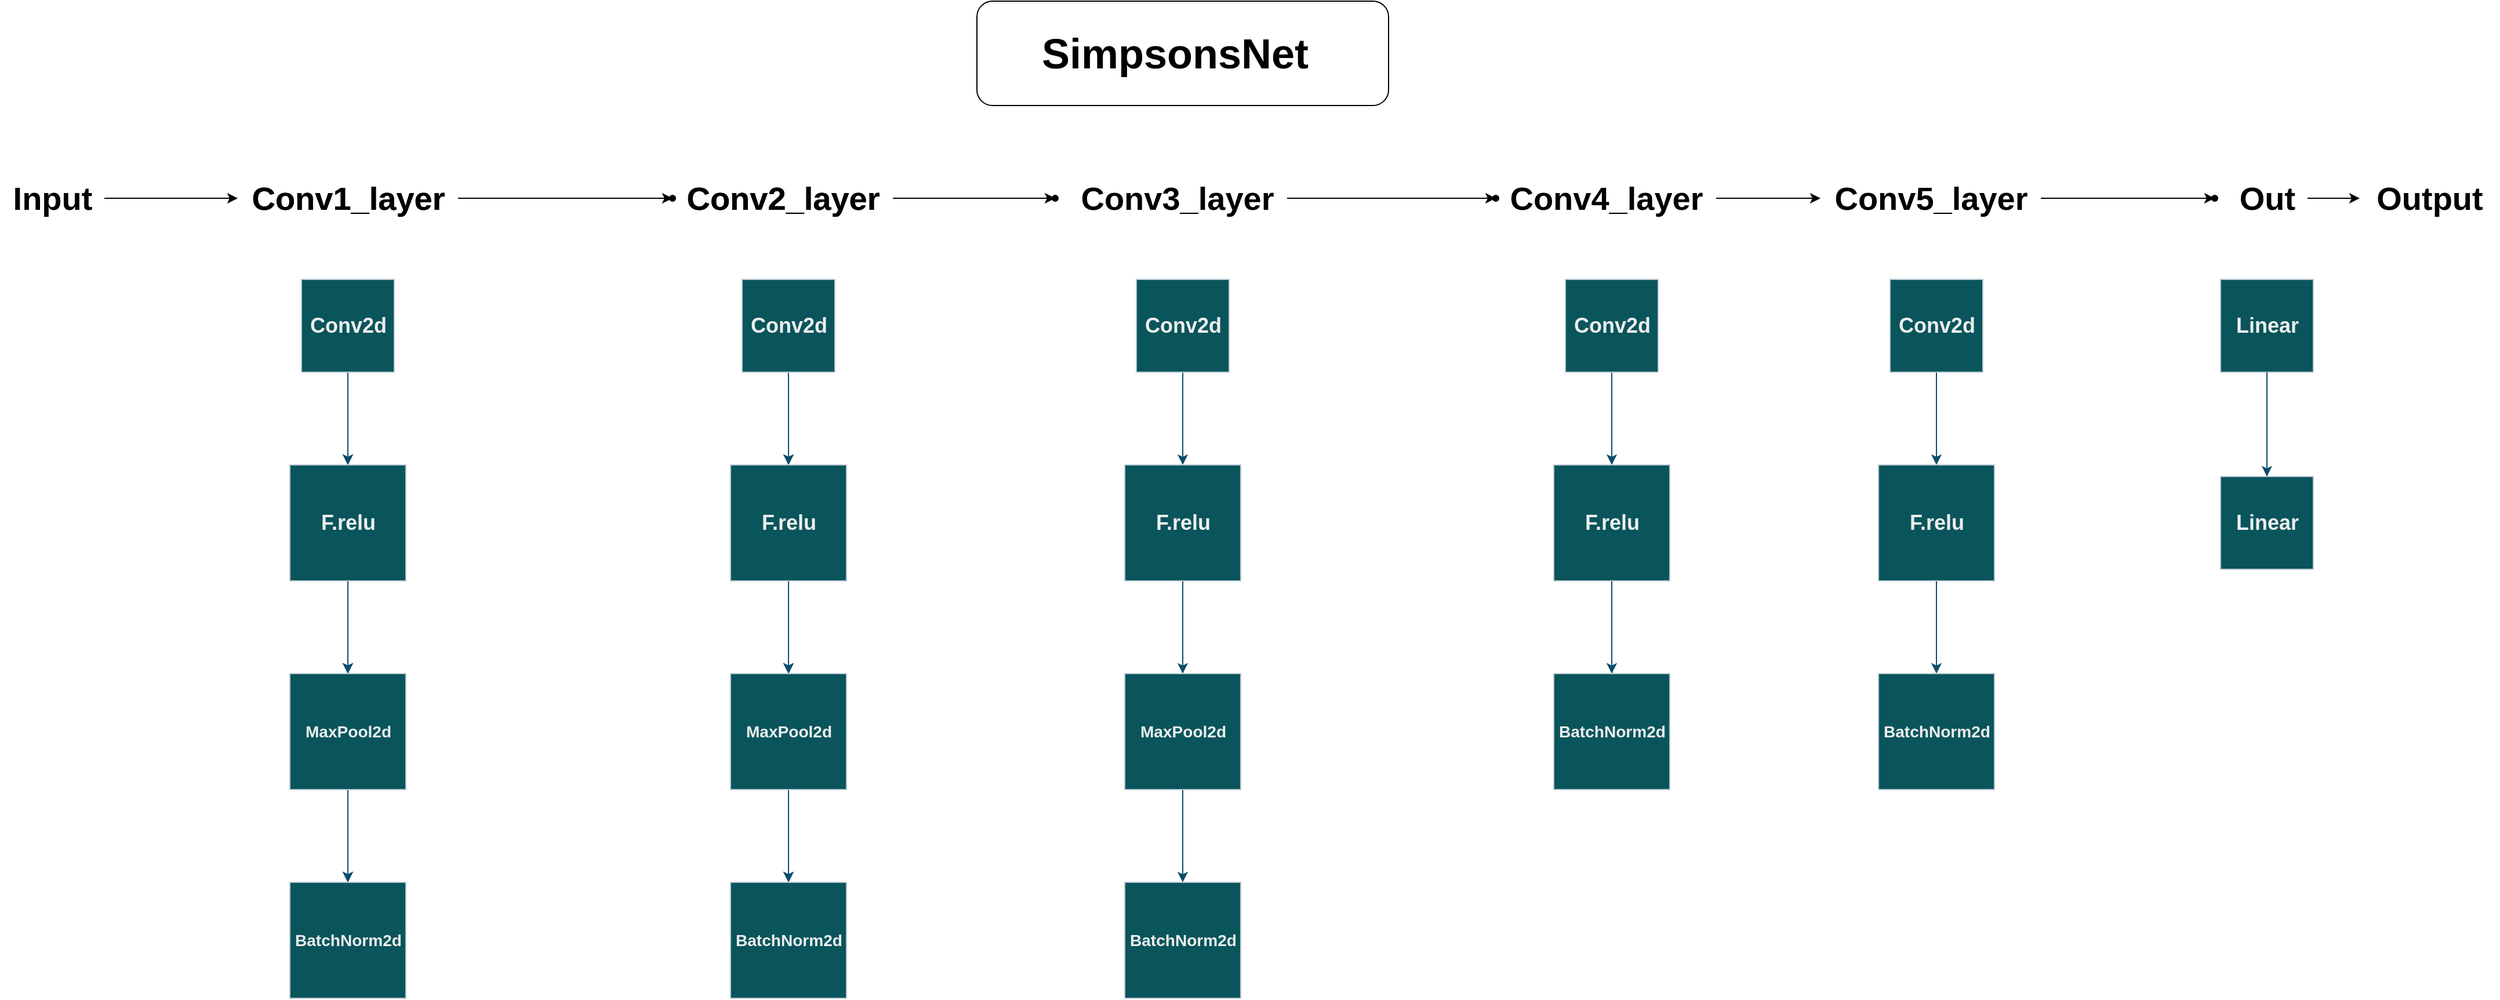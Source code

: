 <mxfile version="20.0.4" type="github">
  <diagram name="Page-1" id="c37626ed-c26b-45fb-9056-f9ebc6bb27b6">
    <mxGraphModel dx="4063" dy="3877" grid="1" gridSize="10" guides="1" tooltips="1" connect="1" arrows="1" fold="1" page="1" pageScale="1" pageWidth="1100" pageHeight="850" math="0" shadow="0">
      <root>
        <object label="" Layers_for_Simpsons_net="" id="0">
          <mxCell />
        </object>
        <mxCell id="1" parent="0" />
        <mxCell id="YPs9j8cW3NX2H_9pNgDC-28" value="" style="edgeStyle=orthogonalEdgeStyle;curved=0;rounded=1;sketch=0;orthogonalLoop=1;jettySize=auto;html=1;strokeColor=#0B4D6A;" parent="1" source="YPs9j8cW3NX2H_9pNgDC-19" target="YPs9j8cW3NX2H_9pNgDC-27" edge="1">
          <mxGeometry relative="1" as="geometry" />
        </mxCell>
        <mxCell id="YPs9j8cW3NX2H_9pNgDC-20" value="&lt;h1&gt;&lt;font color=&quot;#000000&quot;&gt;Conv1_layer&lt;/font&gt;&lt;/h1&gt;" style="text;html=1;resizable=0;autosize=1;align=center;verticalAlign=middle;points=[];fillColor=none;strokeColor=none;rounded=0;sketch=0;fontSize=14;fontColor=#EEEEEE;" parent="1" vertex="1">
          <mxGeometry x="375" y="-800" width="190" height="80" as="geometry" />
        </mxCell>
        <mxCell id="YPs9j8cW3NX2H_9pNgDC-31" value="" style="edgeStyle=orthogonalEdgeStyle;curved=0;rounded=1;sketch=0;orthogonalLoop=1;jettySize=auto;html=1;strokeColor=#0B4D6A;" parent="1" source="YPs9j8cW3NX2H_9pNgDC-27" target="YPs9j8cW3NX2H_9pNgDC-30" edge="1">
          <mxGeometry relative="1" as="geometry" />
        </mxCell>
        <mxCell id="YPs9j8cW3NX2H_9pNgDC-44" value="" style="edgeStyle=orthogonalEdgeStyle;rounded=1;sketch=0;orthogonalLoop=1;jettySize=auto;html=1;strokeColor=#0B4D6A;" parent="1" source="YPs9j8cW3NX2H_9pNgDC-30" target="YPs9j8cW3NX2H_9pNgDC-43" edge="1">
          <mxGeometry relative="1" as="geometry" />
        </mxCell>
        <mxCell id="FaPtX6Fa4DKVDEPMlA59-1" value="" style="group" parent="1" vertex="1" connectable="0">
          <mxGeometry x="425" y="-690" width="90" height="80" as="geometry" />
        </mxCell>
        <mxCell id="YPs9j8cW3NX2H_9pNgDC-19" value="" style="whiteSpace=wrap;html=1;aspect=fixed;rounded=0;sketch=0;fontSize=14;fontColor=#EEEEEE;strokeColor=#BAC8D3;fillColor=#09555B;" parent="FaPtX6Fa4DKVDEPMlA59-1" vertex="1">
          <mxGeometry x="5" width="80" height="80" as="geometry" />
        </mxCell>
        <mxCell id="YPs9j8cW3NX2H_9pNgDC-22" value="&lt;h2&gt;Conv2d&lt;/h2&gt;" style="text;html=1;resizable=0;autosize=1;align=center;verticalAlign=middle;points=[];fillColor=none;strokeColor=none;rounded=0;sketch=0;fontColor=#EEEEEE;" parent="FaPtX6Fa4DKVDEPMlA59-1" vertex="1">
          <mxGeometry y="10" width="90" height="60" as="geometry" />
        </mxCell>
        <mxCell id="FaPtX6Fa4DKVDEPMlA59-2" value="" style="group" parent="1" vertex="1" connectable="0">
          <mxGeometry x="420" y="-530" width="100" height="100" as="geometry" />
        </mxCell>
        <mxCell id="YPs9j8cW3NX2H_9pNgDC-27" value="" style="whiteSpace=wrap;html=1;aspect=fixed;rounded=0;sketch=0;fontSize=14;fontColor=#EEEEEE;strokeColor=#BAC8D3;fillColor=#09555B;" parent="FaPtX6Fa4DKVDEPMlA59-2" vertex="1">
          <mxGeometry width="100" height="100" as="geometry" />
        </mxCell>
        <mxCell id="YPs9j8cW3NX2H_9pNgDC-46" value="&lt;h2&gt;F.relu&lt;/h2&gt;" style="text;html=1;resizable=0;autosize=1;align=center;verticalAlign=middle;points=[];fillColor=none;strokeColor=none;rounded=0;sketch=0;fontColor=#EEEEEE;" parent="FaPtX6Fa4DKVDEPMlA59-2" vertex="1">
          <mxGeometry x="15" y="20" width="70" height="60" as="geometry" />
        </mxCell>
        <mxCell id="FaPtX6Fa4DKVDEPMlA59-3" value="" style="group" parent="1" vertex="1" connectable="0">
          <mxGeometry x="420" y="-350" width="100" height="100" as="geometry" />
        </mxCell>
        <mxCell id="YPs9j8cW3NX2H_9pNgDC-30" value="" style="whiteSpace=wrap;html=1;aspect=fixed;rounded=0;sketch=0;fontSize=14;fontColor=#EEEEEE;strokeColor=#BAC8D3;fillColor=#09555B;" parent="FaPtX6Fa4DKVDEPMlA59-3" vertex="1">
          <mxGeometry width="100" height="100" as="geometry" />
        </mxCell>
        <mxCell id="YPs9j8cW3NX2H_9pNgDC-32" value="&lt;h3&gt;MaxPool2d&lt;/h3&gt;" style="text;html=1;resizable=0;autosize=1;align=center;verticalAlign=middle;points=[];fillColor=none;strokeColor=none;rounded=0;sketch=0;fontColor=#EEEEEE;" parent="FaPtX6Fa4DKVDEPMlA59-3" vertex="1">
          <mxGeometry y="20" width="100" height="60" as="geometry" />
        </mxCell>
        <mxCell id="FaPtX6Fa4DKVDEPMlA59-4" value="" style="group" parent="1" vertex="1" connectable="0">
          <mxGeometry x="410" y="-170" width="120" height="100" as="geometry" />
        </mxCell>
        <mxCell id="YPs9j8cW3NX2H_9pNgDC-43" value="" style="whiteSpace=wrap;html=1;aspect=fixed;rounded=0;sketch=0;fontSize=14;fontColor=#EEEEEE;strokeColor=#BAC8D3;fillColor=#09555B;" parent="FaPtX6Fa4DKVDEPMlA59-4" vertex="1">
          <mxGeometry x="10" width="100" height="100" as="geometry" />
        </mxCell>
        <mxCell id="YPs9j8cW3NX2H_9pNgDC-45" value="&lt;h3&gt;BatchNorm2d&lt;/h3&gt;" style="text;html=1;resizable=0;autosize=1;align=center;verticalAlign=middle;points=[];fillColor=none;strokeColor=none;rounded=0;sketch=0;fontColor=#EEEEEE;" parent="FaPtX6Fa4DKVDEPMlA59-4" vertex="1">
          <mxGeometry y="20" width="120" height="60" as="geometry" />
        </mxCell>
        <mxCell id="FaPtX6Fa4DKVDEPMlA59-5" value="&lt;h1&gt;&lt;font color=&quot;#000000&quot;&gt;Conv2_layer&lt;/font&gt;&lt;/h1&gt;" style="text;html=1;resizable=0;autosize=1;align=center;verticalAlign=middle;points=[];fillColor=none;strokeColor=none;rounded=0;sketch=0;fontSize=14;fontColor=#EEEEEE;" parent="1" vertex="1">
          <mxGeometry x="750" y="-800" width="190" height="80" as="geometry" />
        </mxCell>
        <mxCell id="FaPtX6Fa4DKVDEPMlA59-6" value="" style="edgeStyle=orthogonalEdgeStyle;curved=0;rounded=1;sketch=0;orthogonalLoop=1;jettySize=auto;html=1;strokeColor=#0B4D6A;" parent="1" source="FaPtX6Fa4DKVDEPMlA59-10" target="FaPtX6Fa4DKVDEPMlA59-13" edge="1">
          <mxGeometry relative="1" as="geometry" />
        </mxCell>
        <mxCell id="FaPtX6Fa4DKVDEPMlA59-7" value="" style="edgeStyle=orthogonalEdgeStyle;curved=0;rounded=1;sketch=0;orthogonalLoop=1;jettySize=auto;html=1;strokeColor=#0B4D6A;" parent="1" source="FaPtX6Fa4DKVDEPMlA59-13" target="FaPtX6Fa4DKVDEPMlA59-16" edge="1">
          <mxGeometry relative="1" as="geometry" />
        </mxCell>
        <mxCell id="FaPtX6Fa4DKVDEPMlA59-8" value="" style="edgeStyle=orthogonalEdgeStyle;rounded=1;sketch=0;orthogonalLoop=1;jettySize=auto;html=1;strokeColor=#0B4D6A;" parent="1" source="FaPtX6Fa4DKVDEPMlA59-16" target="FaPtX6Fa4DKVDEPMlA59-19" edge="1">
          <mxGeometry relative="1" as="geometry" />
        </mxCell>
        <mxCell id="FaPtX6Fa4DKVDEPMlA59-9" value="" style="group" parent="1" vertex="1" connectable="0">
          <mxGeometry x="805" y="-690" width="90" height="80" as="geometry" />
        </mxCell>
        <mxCell id="FaPtX6Fa4DKVDEPMlA59-10" value="" style="whiteSpace=wrap;html=1;aspect=fixed;rounded=0;sketch=0;fontSize=14;fontColor=#EEEEEE;strokeColor=#BAC8D3;fillColor=#09555B;" parent="FaPtX6Fa4DKVDEPMlA59-9" vertex="1">
          <mxGeometry x="5" width="80" height="80" as="geometry" />
        </mxCell>
        <mxCell id="FaPtX6Fa4DKVDEPMlA59-11" value="&lt;h2&gt;Conv2d&lt;/h2&gt;" style="text;html=1;resizable=0;autosize=1;align=center;verticalAlign=middle;points=[];fillColor=none;strokeColor=none;rounded=0;sketch=0;fontColor=#EEEEEE;" parent="FaPtX6Fa4DKVDEPMlA59-9" vertex="1">
          <mxGeometry y="10" width="90" height="60" as="geometry" />
        </mxCell>
        <mxCell id="FaPtX6Fa4DKVDEPMlA59-12" value="" style="group" parent="1" vertex="1" connectable="0">
          <mxGeometry x="800" y="-530" width="100" height="100" as="geometry" />
        </mxCell>
        <mxCell id="FaPtX6Fa4DKVDEPMlA59-13" value="" style="whiteSpace=wrap;html=1;aspect=fixed;rounded=0;sketch=0;fontSize=14;fontColor=#EEEEEE;strokeColor=#BAC8D3;fillColor=#09555B;" parent="FaPtX6Fa4DKVDEPMlA59-12" vertex="1">
          <mxGeometry width="100" height="100" as="geometry" />
        </mxCell>
        <mxCell id="FaPtX6Fa4DKVDEPMlA59-14" value="&lt;h2&gt;F.relu&lt;/h2&gt;" style="text;html=1;resizable=0;autosize=1;align=center;verticalAlign=middle;points=[];fillColor=none;strokeColor=none;rounded=0;sketch=0;fontColor=#EEEEEE;" parent="FaPtX6Fa4DKVDEPMlA59-12" vertex="1">
          <mxGeometry x="15" y="20" width="70" height="60" as="geometry" />
        </mxCell>
        <mxCell id="FaPtX6Fa4DKVDEPMlA59-15" value="" style="group" parent="1" vertex="1" connectable="0">
          <mxGeometry x="800" y="-350" width="100" height="100" as="geometry" />
        </mxCell>
        <mxCell id="FaPtX6Fa4DKVDEPMlA59-16" value="" style="whiteSpace=wrap;html=1;aspect=fixed;rounded=0;sketch=0;fontSize=14;fontColor=#EEEEEE;strokeColor=#BAC8D3;fillColor=#09555B;" parent="FaPtX6Fa4DKVDEPMlA59-15" vertex="1">
          <mxGeometry width="100" height="100" as="geometry" />
        </mxCell>
        <mxCell id="FaPtX6Fa4DKVDEPMlA59-17" value="&lt;h3&gt;MaxPool2d&lt;/h3&gt;" style="text;html=1;resizable=0;autosize=1;align=center;verticalAlign=middle;points=[];fillColor=none;strokeColor=none;rounded=0;sketch=0;fontColor=#EEEEEE;" parent="FaPtX6Fa4DKVDEPMlA59-15" vertex="1">
          <mxGeometry y="20" width="100" height="60" as="geometry" />
        </mxCell>
        <mxCell id="FaPtX6Fa4DKVDEPMlA59-18" value="" style="group" parent="1" vertex="1" connectable="0">
          <mxGeometry x="790" y="-170" width="120" height="100" as="geometry" />
        </mxCell>
        <mxCell id="FaPtX6Fa4DKVDEPMlA59-19" value="" style="whiteSpace=wrap;html=1;aspect=fixed;rounded=0;sketch=0;fontSize=14;fontColor=#EEEEEE;strokeColor=#BAC8D3;fillColor=#09555B;" parent="FaPtX6Fa4DKVDEPMlA59-18" vertex="1">
          <mxGeometry x="10" width="100" height="100" as="geometry" />
        </mxCell>
        <mxCell id="FaPtX6Fa4DKVDEPMlA59-20" value="&lt;h3&gt;BatchNorm2d&lt;/h3&gt;" style="text;html=1;resizable=0;autosize=1;align=center;verticalAlign=middle;points=[];fillColor=none;strokeColor=none;rounded=0;sketch=0;fontColor=#EEEEEE;" parent="FaPtX6Fa4DKVDEPMlA59-18" vertex="1">
          <mxGeometry y="20" width="120" height="60" as="geometry" />
        </mxCell>
        <mxCell id="cQOsYrCyrepyryi9Fav1-1" value="" style="edgeStyle=orthogonalEdgeStyle;curved=0;rounded=1;sketch=0;orthogonalLoop=1;jettySize=auto;html=1;strokeColor=#0B4D6A;" edge="1" parent="1" source="cQOsYrCyrepyryi9Fav1-7" target="cQOsYrCyrepyryi9Fav1-10">
          <mxGeometry relative="1" as="geometry" />
        </mxCell>
        <mxCell id="cQOsYrCyrepyryi9Fav1-2" value="" style="edgeStyle=orthogonalEdgeStyle;rounded=0;orthogonalLoop=1;jettySize=auto;html=1;" edge="1" parent="1" source="cQOsYrCyrepyryi9Fav1-3" target="cQOsYrCyrepyryi9Fav1-89">
          <mxGeometry relative="1" as="geometry" />
        </mxCell>
        <mxCell id="cQOsYrCyrepyryi9Fav1-3" value="&lt;h1&gt;&lt;font color=&quot;#000000&quot;&gt;Conv1_layer&lt;/font&gt;&lt;/h1&gt;" style="text;html=1;resizable=0;autosize=1;align=center;verticalAlign=middle;points=[];fillColor=none;strokeColor=none;rounded=0;sketch=0;fontSize=14;fontColor=#EEEEEE;" vertex="1" parent="1">
          <mxGeometry x="375" y="-800" width="190" height="80" as="geometry" />
        </mxCell>
        <mxCell id="cQOsYrCyrepyryi9Fav1-4" value="" style="edgeStyle=orthogonalEdgeStyle;curved=0;rounded=1;sketch=0;orthogonalLoop=1;jettySize=auto;html=1;strokeColor=#0B4D6A;" edge="1" parent="1" source="cQOsYrCyrepyryi9Fav1-10" target="cQOsYrCyrepyryi9Fav1-13">
          <mxGeometry relative="1" as="geometry" />
        </mxCell>
        <mxCell id="cQOsYrCyrepyryi9Fav1-5" value="" style="edgeStyle=orthogonalEdgeStyle;rounded=1;sketch=0;orthogonalLoop=1;jettySize=auto;html=1;strokeColor=#0B4D6A;" edge="1" parent="1" source="cQOsYrCyrepyryi9Fav1-13" target="cQOsYrCyrepyryi9Fav1-16">
          <mxGeometry relative="1" as="geometry" />
        </mxCell>
        <mxCell id="cQOsYrCyrepyryi9Fav1-6" value="" style="group" vertex="1" connectable="0" parent="1">
          <mxGeometry x="425" y="-690" width="90" height="80" as="geometry" />
        </mxCell>
        <mxCell id="cQOsYrCyrepyryi9Fav1-7" value="" style="whiteSpace=wrap;html=1;aspect=fixed;rounded=0;sketch=0;fontSize=14;fontColor=#EEEEEE;strokeColor=#BAC8D3;fillColor=#09555B;" vertex="1" parent="cQOsYrCyrepyryi9Fav1-6">
          <mxGeometry x="5" width="80" height="80" as="geometry" />
        </mxCell>
        <mxCell id="cQOsYrCyrepyryi9Fav1-8" value="&lt;h2&gt;Conv2d&lt;/h2&gt;" style="text;html=1;resizable=0;autosize=1;align=center;verticalAlign=middle;points=[];fillColor=none;strokeColor=none;rounded=0;sketch=0;fontColor=#EEEEEE;" vertex="1" parent="cQOsYrCyrepyryi9Fav1-6">
          <mxGeometry y="10" width="90" height="60" as="geometry" />
        </mxCell>
        <mxCell id="cQOsYrCyrepyryi9Fav1-9" value="" style="group" vertex="1" connectable="0" parent="1">
          <mxGeometry x="420" y="-530" width="100" height="100" as="geometry" />
        </mxCell>
        <mxCell id="cQOsYrCyrepyryi9Fav1-10" value="" style="whiteSpace=wrap;html=1;aspect=fixed;rounded=0;sketch=0;fontSize=14;fontColor=#EEEEEE;strokeColor=#BAC8D3;fillColor=#09555B;" vertex="1" parent="cQOsYrCyrepyryi9Fav1-9">
          <mxGeometry width="100" height="100" as="geometry" />
        </mxCell>
        <mxCell id="cQOsYrCyrepyryi9Fav1-11" value="&lt;h2&gt;F.relu&lt;/h2&gt;" style="text;html=1;resizable=0;autosize=1;align=center;verticalAlign=middle;points=[];fillColor=none;strokeColor=none;rounded=0;sketch=0;fontColor=#EEEEEE;" vertex="1" parent="cQOsYrCyrepyryi9Fav1-9">
          <mxGeometry x="15" y="20" width="70" height="60" as="geometry" />
        </mxCell>
        <mxCell id="cQOsYrCyrepyryi9Fav1-12" value="" style="group" vertex="1" connectable="0" parent="1">
          <mxGeometry x="420" y="-350" width="100" height="100" as="geometry" />
        </mxCell>
        <mxCell id="cQOsYrCyrepyryi9Fav1-13" value="" style="whiteSpace=wrap;html=1;aspect=fixed;rounded=0;sketch=0;fontSize=14;fontColor=#EEEEEE;strokeColor=#BAC8D3;fillColor=#09555B;" vertex="1" parent="cQOsYrCyrepyryi9Fav1-12">
          <mxGeometry width="100" height="100" as="geometry" />
        </mxCell>
        <mxCell id="cQOsYrCyrepyryi9Fav1-14" value="&lt;h3&gt;MaxPool2d&lt;/h3&gt;" style="text;html=1;resizable=0;autosize=1;align=center;verticalAlign=middle;points=[];fillColor=none;strokeColor=none;rounded=0;sketch=0;fontColor=#EEEEEE;" vertex="1" parent="cQOsYrCyrepyryi9Fav1-12">
          <mxGeometry y="20" width="100" height="60" as="geometry" />
        </mxCell>
        <mxCell id="cQOsYrCyrepyryi9Fav1-15" value="" style="group" vertex="1" connectable="0" parent="1">
          <mxGeometry x="410" y="-170" width="120" height="100" as="geometry" />
        </mxCell>
        <mxCell id="cQOsYrCyrepyryi9Fav1-16" value="" style="whiteSpace=wrap;html=1;aspect=fixed;rounded=0;sketch=0;fontSize=14;fontColor=#EEEEEE;strokeColor=#BAC8D3;fillColor=#09555B;" vertex="1" parent="cQOsYrCyrepyryi9Fav1-15">
          <mxGeometry x="10" width="100" height="100" as="geometry" />
        </mxCell>
        <mxCell id="cQOsYrCyrepyryi9Fav1-17" value="&lt;h3&gt;BatchNorm2d&lt;/h3&gt;" style="text;html=1;resizable=0;autosize=1;align=center;verticalAlign=middle;points=[];fillColor=none;strokeColor=none;rounded=0;sketch=0;fontColor=#EEEEEE;" vertex="1" parent="cQOsYrCyrepyryi9Fav1-15">
          <mxGeometry y="20" width="120" height="60" as="geometry" />
        </mxCell>
        <mxCell id="cQOsYrCyrepyryi9Fav1-18" value="" style="edgeStyle=orthogonalEdgeStyle;rounded=0;orthogonalLoop=1;jettySize=auto;html=1;" edge="1" parent="1" source="cQOsYrCyrepyryi9Fav1-19" target="cQOsYrCyrepyryi9Fav1-90">
          <mxGeometry relative="1" as="geometry" />
        </mxCell>
        <mxCell id="cQOsYrCyrepyryi9Fav1-19" value="&lt;h1&gt;&lt;font color=&quot;#000000&quot;&gt;Conv2_layer&lt;/font&gt;&lt;/h1&gt;" style="text;html=1;resizable=0;autosize=1;align=center;verticalAlign=middle;points=[];fillColor=none;strokeColor=none;rounded=0;sketch=0;fontSize=14;fontColor=#EEEEEE;" vertex="1" parent="1">
          <mxGeometry x="750" y="-800" width="190" height="80" as="geometry" />
        </mxCell>
        <mxCell id="cQOsYrCyrepyryi9Fav1-20" value="" style="edgeStyle=orthogonalEdgeStyle;curved=0;rounded=1;sketch=0;orthogonalLoop=1;jettySize=auto;html=1;strokeColor=#0B4D6A;" edge="1" parent="1" source="cQOsYrCyrepyryi9Fav1-24" target="cQOsYrCyrepyryi9Fav1-27">
          <mxGeometry relative="1" as="geometry" />
        </mxCell>
        <mxCell id="cQOsYrCyrepyryi9Fav1-21" value="" style="edgeStyle=orthogonalEdgeStyle;curved=0;rounded=1;sketch=0;orthogonalLoop=1;jettySize=auto;html=1;strokeColor=#0B4D6A;" edge="1" parent="1" source="cQOsYrCyrepyryi9Fav1-27" target="cQOsYrCyrepyryi9Fav1-30">
          <mxGeometry relative="1" as="geometry" />
        </mxCell>
        <mxCell id="cQOsYrCyrepyryi9Fav1-22" value="" style="edgeStyle=orthogonalEdgeStyle;rounded=1;sketch=0;orthogonalLoop=1;jettySize=auto;html=1;strokeColor=#0B4D6A;" edge="1" parent="1" source="cQOsYrCyrepyryi9Fav1-30" target="cQOsYrCyrepyryi9Fav1-33">
          <mxGeometry relative="1" as="geometry" />
        </mxCell>
        <mxCell id="cQOsYrCyrepyryi9Fav1-23" value="" style="group" vertex="1" connectable="0" parent="1">
          <mxGeometry x="805" y="-690" width="90" height="80" as="geometry" />
        </mxCell>
        <mxCell id="cQOsYrCyrepyryi9Fav1-24" value="" style="whiteSpace=wrap;html=1;aspect=fixed;rounded=0;sketch=0;fontSize=14;fontColor=#EEEEEE;strokeColor=#BAC8D3;fillColor=#09555B;" vertex="1" parent="cQOsYrCyrepyryi9Fav1-23">
          <mxGeometry x="5" width="80" height="80" as="geometry" />
        </mxCell>
        <mxCell id="cQOsYrCyrepyryi9Fav1-25" value="&lt;h2&gt;Conv2d&lt;/h2&gt;" style="text;html=1;resizable=0;autosize=1;align=center;verticalAlign=middle;points=[];fillColor=none;strokeColor=none;rounded=0;sketch=0;fontColor=#EEEEEE;" vertex="1" parent="cQOsYrCyrepyryi9Fav1-23">
          <mxGeometry y="10" width="90" height="60" as="geometry" />
        </mxCell>
        <mxCell id="cQOsYrCyrepyryi9Fav1-26" value="" style="group" vertex="1" connectable="0" parent="1">
          <mxGeometry x="800" y="-530" width="100" height="100" as="geometry" />
        </mxCell>
        <mxCell id="cQOsYrCyrepyryi9Fav1-27" value="" style="whiteSpace=wrap;html=1;aspect=fixed;rounded=0;sketch=0;fontSize=14;fontColor=#EEEEEE;strokeColor=#BAC8D3;fillColor=#09555B;" vertex="1" parent="cQOsYrCyrepyryi9Fav1-26">
          <mxGeometry width="100" height="100" as="geometry" />
        </mxCell>
        <mxCell id="cQOsYrCyrepyryi9Fav1-28" value="&lt;h2&gt;F.relu&lt;/h2&gt;" style="text;html=1;resizable=0;autosize=1;align=center;verticalAlign=middle;points=[];fillColor=none;strokeColor=none;rounded=0;sketch=0;fontColor=#EEEEEE;" vertex="1" parent="cQOsYrCyrepyryi9Fav1-26">
          <mxGeometry x="15" y="20" width="70" height="60" as="geometry" />
        </mxCell>
        <mxCell id="cQOsYrCyrepyryi9Fav1-29" value="" style="group" vertex="1" connectable="0" parent="1">
          <mxGeometry x="800" y="-350" width="100" height="100" as="geometry" />
        </mxCell>
        <mxCell id="cQOsYrCyrepyryi9Fav1-30" value="" style="whiteSpace=wrap;html=1;aspect=fixed;rounded=0;sketch=0;fontSize=14;fontColor=#EEEEEE;strokeColor=#BAC8D3;fillColor=#09555B;" vertex="1" parent="cQOsYrCyrepyryi9Fav1-29">
          <mxGeometry width="100" height="100" as="geometry" />
        </mxCell>
        <mxCell id="cQOsYrCyrepyryi9Fav1-31" value="&lt;h3&gt;MaxPool2d&lt;/h3&gt;" style="text;html=1;resizable=0;autosize=1;align=center;verticalAlign=middle;points=[];fillColor=none;strokeColor=none;rounded=0;sketch=0;fontColor=#EEEEEE;" vertex="1" parent="cQOsYrCyrepyryi9Fav1-29">
          <mxGeometry y="20" width="100" height="60" as="geometry" />
        </mxCell>
        <mxCell id="cQOsYrCyrepyryi9Fav1-32" value="" style="group" vertex="1" connectable="0" parent="1">
          <mxGeometry x="790" y="-170" width="120" height="100" as="geometry" />
        </mxCell>
        <mxCell id="cQOsYrCyrepyryi9Fav1-33" value="" style="whiteSpace=wrap;html=1;aspect=fixed;rounded=0;sketch=0;fontSize=14;fontColor=#EEEEEE;strokeColor=#BAC8D3;fillColor=#09555B;" vertex="1" parent="cQOsYrCyrepyryi9Fav1-32">
          <mxGeometry x="10" width="100" height="100" as="geometry" />
        </mxCell>
        <mxCell id="cQOsYrCyrepyryi9Fav1-34" value="&lt;h3&gt;BatchNorm2d&lt;/h3&gt;" style="text;html=1;resizable=0;autosize=1;align=center;verticalAlign=middle;points=[];fillColor=none;strokeColor=none;rounded=0;sketch=0;fontColor=#EEEEEE;" vertex="1" parent="cQOsYrCyrepyryi9Fav1-32">
          <mxGeometry y="20" width="120" height="60" as="geometry" />
        </mxCell>
        <mxCell id="cQOsYrCyrepyryi9Fav1-35" value="" style="edgeStyle=orthogonalEdgeStyle;rounded=0;orthogonalLoop=1;jettySize=auto;html=1;" edge="1" parent="1" source="cQOsYrCyrepyryi9Fav1-36" target="cQOsYrCyrepyryi9Fav1-91">
          <mxGeometry relative="1" as="geometry" />
        </mxCell>
        <mxCell id="cQOsYrCyrepyryi9Fav1-36" value="&lt;h1&gt;&lt;font color=&quot;#000000&quot;&gt;Conv3_layer&lt;/font&gt;&lt;/h1&gt;" style="text;html=1;resizable=0;autosize=1;align=center;verticalAlign=middle;points=[];fillColor=none;strokeColor=none;rounded=0;sketch=0;fontSize=14;fontColor=#EEEEEE;" vertex="1" parent="1">
          <mxGeometry x="1090" y="-800" width="190" height="80" as="geometry" />
        </mxCell>
        <mxCell id="cQOsYrCyrepyryi9Fav1-37" value="" style="edgeStyle=orthogonalEdgeStyle;curved=0;rounded=1;sketch=0;orthogonalLoop=1;jettySize=auto;html=1;strokeColor=#0B4D6A;" edge="1" parent="1" source="cQOsYrCyrepyryi9Fav1-41" target="cQOsYrCyrepyryi9Fav1-44">
          <mxGeometry relative="1" as="geometry" />
        </mxCell>
        <mxCell id="cQOsYrCyrepyryi9Fav1-38" value="" style="edgeStyle=orthogonalEdgeStyle;curved=0;rounded=1;sketch=0;orthogonalLoop=1;jettySize=auto;html=1;strokeColor=#0B4D6A;" edge="1" parent="1" source="cQOsYrCyrepyryi9Fav1-44" target="cQOsYrCyrepyryi9Fav1-47">
          <mxGeometry relative="1" as="geometry" />
        </mxCell>
        <mxCell id="cQOsYrCyrepyryi9Fav1-39" value="" style="edgeStyle=orthogonalEdgeStyle;rounded=1;sketch=0;orthogonalLoop=1;jettySize=auto;html=1;strokeColor=#0B4D6A;" edge="1" parent="1" source="cQOsYrCyrepyryi9Fav1-47" target="cQOsYrCyrepyryi9Fav1-50">
          <mxGeometry relative="1" as="geometry" />
        </mxCell>
        <mxCell id="cQOsYrCyrepyryi9Fav1-40" value="" style="group" vertex="1" connectable="0" parent="1">
          <mxGeometry x="1145" y="-690" width="90" height="80" as="geometry" />
        </mxCell>
        <mxCell id="cQOsYrCyrepyryi9Fav1-41" value="" style="whiteSpace=wrap;html=1;aspect=fixed;rounded=0;sketch=0;fontSize=14;fontColor=#EEEEEE;strokeColor=#BAC8D3;fillColor=#09555B;" vertex="1" parent="cQOsYrCyrepyryi9Fav1-40">
          <mxGeometry x="5" width="80" height="80" as="geometry" />
        </mxCell>
        <mxCell id="cQOsYrCyrepyryi9Fav1-42" value="&lt;h2&gt;Conv2d&lt;/h2&gt;" style="text;html=1;resizable=0;autosize=1;align=center;verticalAlign=middle;points=[];fillColor=none;strokeColor=none;rounded=0;sketch=0;fontColor=#EEEEEE;" vertex="1" parent="cQOsYrCyrepyryi9Fav1-40">
          <mxGeometry y="10" width="90" height="60" as="geometry" />
        </mxCell>
        <mxCell id="cQOsYrCyrepyryi9Fav1-43" value="" style="group" vertex="1" connectable="0" parent="1">
          <mxGeometry x="1140" y="-530" width="100" height="100" as="geometry" />
        </mxCell>
        <mxCell id="cQOsYrCyrepyryi9Fav1-44" value="" style="whiteSpace=wrap;html=1;aspect=fixed;rounded=0;sketch=0;fontSize=14;fontColor=#EEEEEE;strokeColor=#BAC8D3;fillColor=#09555B;" vertex="1" parent="cQOsYrCyrepyryi9Fav1-43">
          <mxGeometry width="100" height="100" as="geometry" />
        </mxCell>
        <mxCell id="cQOsYrCyrepyryi9Fav1-45" value="&lt;h2&gt;F.relu&lt;/h2&gt;" style="text;html=1;resizable=0;autosize=1;align=center;verticalAlign=middle;points=[];fillColor=none;strokeColor=none;rounded=0;sketch=0;fontColor=#EEEEEE;" vertex="1" parent="cQOsYrCyrepyryi9Fav1-43">
          <mxGeometry x="15" y="20" width="70" height="60" as="geometry" />
        </mxCell>
        <mxCell id="cQOsYrCyrepyryi9Fav1-46" value="" style="group" vertex="1" connectable="0" parent="1">
          <mxGeometry x="1140" y="-350" width="100" height="100" as="geometry" />
        </mxCell>
        <mxCell id="cQOsYrCyrepyryi9Fav1-47" value="" style="whiteSpace=wrap;html=1;aspect=fixed;rounded=0;sketch=0;fontSize=14;fontColor=#EEEEEE;strokeColor=#BAC8D3;fillColor=#09555B;" vertex="1" parent="cQOsYrCyrepyryi9Fav1-46">
          <mxGeometry width="100" height="100" as="geometry" />
        </mxCell>
        <mxCell id="cQOsYrCyrepyryi9Fav1-48" value="&lt;h3&gt;MaxPool2d&lt;/h3&gt;" style="text;html=1;resizable=0;autosize=1;align=center;verticalAlign=middle;points=[];fillColor=none;strokeColor=none;rounded=0;sketch=0;fontColor=#EEEEEE;" vertex="1" parent="cQOsYrCyrepyryi9Fav1-46">
          <mxGeometry y="20" width="100" height="60" as="geometry" />
        </mxCell>
        <mxCell id="cQOsYrCyrepyryi9Fav1-49" value="" style="group" vertex="1" connectable="0" parent="1">
          <mxGeometry x="1130" y="-170" width="120" height="100" as="geometry" />
        </mxCell>
        <mxCell id="cQOsYrCyrepyryi9Fav1-50" value="" style="whiteSpace=wrap;html=1;aspect=fixed;rounded=0;sketch=0;fontSize=14;fontColor=#EEEEEE;strokeColor=#BAC8D3;fillColor=#09555B;" vertex="1" parent="cQOsYrCyrepyryi9Fav1-49">
          <mxGeometry x="10" width="100" height="100" as="geometry" />
        </mxCell>
        <mxCell id="cQOsYrCyrepyryi9Fav1-51" value="&lt;h3&gt;BatchNorm2d&lt;/h3&gt;" style="text;html=1;resizable=0;autosize=1;align=center;verticalAlign=middle;points=[];fillColor=none;strokeColor=none;rounded=0;sketch=0;fontColor=#EEEEEE;" vertex="1" parent="cQOsYrCyrepyryi9Fav1-49">
          <mxGeometry y="20" width="120" height="60" as="geometry" />
        </mxCell>
        <mxCell id="cQOsYrCyrepyryi9Fav1-52" value="" style="edgeStyle=orthogonalEdgeStyle;rounded=0;orthogonalLoop=1;jettySize=auto;html=1;" edge="1" parent="1" source="cQOsYrCyrepyryi9Fav1-53" target="cQOsYrCyrepyryi9Fav1-66">
          <mxGeometry relative="1" as="geometry" />
        </mxCell>
        <mxCell id="cQOsYrCyrepyryi9Fav1-53" value="&lt;h1&gt;&lt;font color=&quot;#000000&quot;&gt;Conv4_layer&lt;/font&gt;&lt;/h1&gt;" style="text;html=1;resizable=0;autosize=1;align=center;verticalAlign=middle;points=[];fillColor=none;strokeColor=none;rounded=0;sketch=0;fontSize=14;fontColor=#EEEEEE;" vertex="1" parent="1">
          <mxGeometry x="1460" y="-800" width="190" height="80" as="geometry" />
        </mxCell>
        <mxCell id="cQOsYrCyrepyryi9Fav1-54" value="" style="edgeStyle=orthogonalEdgeStyle;curved=0;rounded=1;sketch=0;orthogonalLoop=1;jettySize=auto;html=1;strokeColor=#0B4D6A;" edge="1" parent="1" source="cQOsYrCyrepyryi9Fav1-57" target="cQOsYrCyrepyryi9Fav1-60">
          <mxGeometry relative="1" as="geometry" />
        </mxCell>
        <mxCell id="cQOsYrCyrepyryi9Fav1-55" value="" style="edgeStyle=orthogonalEdgeStyle;curved=0;rounded=1;sketch=0;orthogonalLoop=1;jettySize=auto;html=1;strokeColor=#0B4D6A;" edge="1" parent="1" source="cQOsYrCyrepyryi9Fav1-60">
          <mxGeometry relative="1" as="geometry">
            <mxPoint x="1560" y="-350" as="targetPoint" />
          </mxGeometry>
        </mxCell>
        <mxCell id="cQOsYrCyrepyryi9Fav1-56" value="" style="group" vertex="1" connectable="0" parent="1">
          <mxGeometry x="1515" y="-690" width="90" height="80" as="geometry" />
        </mxCell>
        <mxCell id="cQOsYrCyrepyryi9Fav1-57" value="" style="whiteSpace=wrap;html=1;aspect=fixed;rounded=0;sketch=0;fontSize=14;fontColor=#EEEEEE;strokeColor=#BAC8D3;fillColor=#09555B;" vertex="1" parent="cQOsYrCyrepyryi9Fav1-56">
          <mxGeometry x="5" width="80" height="80" as="geometry" />
        </mxCell>
        <mxCell id="cQOsYrCyrepyryi9Fav1-58" value="&lt;h2&gt;Conv2d&lt;/h2&gt;" style="text;html=1;resizable=0;autosize=1;align=center;verticalAlign=middle;points=[];fillColor=none;strokeColor=none;rounded=0;sketch=0;fontColor=#EEEEEE;" vertex="1" parent="cQOsYrCyrepyryi9Fav1-56">
          <mxGeometry y="10" width="90" height="60" as="geometry" />
        </mxCell>
        <mxCell id="cQOsYrCyrepyryi9Fav1-59" value="" style="group" vertex="1" connectable="0" parent="1">
          <mxGeometry x="1510" y="-530" width="100" height="100" as="geometry" />
        </mxCell>
        <mxCell id="cQOsYrCyrepyryi9Fav1-60" value="" style="whiteSpace=wrap;html=1;aspect=fixed;rounded=0;sketch=0;fontSize=14;fontColor=#EEEEEE;strokeColor=#BAC8D3;fillColor=#09555B;" vertex="1" parent="cQOsYrCyrepyryi9Fav1-59">
          <mxGeometry width="100" height="100" as="geometry" />
        </mxCell>
        <mxCell id="cQOsYrCyrepyryi9Fav1-61" value="&lt;h2&gt;F.relu&lt;/h2&gt;" style="text;html=1;resizable=0;autosize=1;align=center;verticalAlign=middle;points=[];fillColor=none;strokeColor=none;rounded=0;sketch=0;fontColor=#EEEEEE;" vertex="1" parent="cQOsYrCyrepyryi9Fav1-59">
          <mxGeometry x="15" y="20" width="70" height="60" as="geometry" />
        </mxCell>
        <mxCell id="cQOsYrCyrepyryi9Fav1-62" value="" style="group" vertex="1" connectable="0" parent="1">
          <mxGeometry x="1500" y="-350" width="120" height="100" as="geometry" />
        </mxCell>
        <mxCell id="cQOsYrCyrepyryi9Fav1-63" value="" style="whiteSpace=wrap;html=1;aspect=fixed;rounded=0;sketch=0;fontSize=14;fontColor=#EEEEEE;strokeColor=#BAC8D3;fillColor=#09555B;" vertex="1" parent="cQOsYrCyrepyryi9Fav1-62">
          <mxGeometry x="10" width="100" height="100" as="geometry" />
        </mxCell>
        <mxCell id="cQOsYrCyrepyryi9Fav1-64" value="&lt;h3&gt;BatchNorm2d&lt;/h3&gt;" style="text;html=1;resizable=0;autosize=1;align=center;verticalAlign=middle;points=[];fillColor=none;strokeColor=none;rounded=0;sketch=0;fontColor=#EEEEEE;" vertex="1" parent="cQOsYrCyrepyryi9Fav1-62">
          <mxGeometry y="20" width="120" height="60" as="geometry" />
        </mxCell>
        <mxCell id="cQOsYrCyrepyryi9Fav1-65" value="" style="edgeStyle=orthogonalEdgeStyle;rounded=0;orthogonalLoop=1;jettySize=auto;html=1;" edge="1" parent="1" source="cQOsYrCyrepyryi9Fav1-66" target="cQOsYrCyrepyryi9Fav1-92">
          <mxGeometry relative="1" as="geometry" />
        </mxCell>
        <mxCell id="cQOsYrCyrepyryi9Fav1-66" value="&lt;h1&gt;&lt;font color=&quot;#000000&quot;&gt;Conv5_layer&lt;/font&gt;&lt;/h1&gt;" style="text;html=1;resizable=0;autosize=1;align=center;verticalAlign=middle;points=[];fillColor=none;strokeColor=none;rounded=0;sketch=0;fontSize=14;fontColor=#EEEEEE;" vertex="1" parent="1">
          <mxGeometry x="1740" y="-800" width="190" height="80" as="geometry" />
        </mxCell>
        <mxCell id="cQOsYrCyrepyryi9Fav1-67" value="" style="edgeStyle=orthogonalEdgeStyle;curved=0;rounded=1;sketch=0;orthogonalLoop=1;jettySize=auto;html=1;strokeColor=#0B4D6A;" edge="1" parent="1" source="cQOsYrCyrepyryi9Fav1-70" target="cQOsYrCyrepyryi9Fav1-73">
          <mxGeometry relative="1" as="geometry" />
        </mxCell>
        <mxCell id="cQOsYrCyrepyryi9Fav1-68" value="" style="edgeStyle=orthogonalEdgeStyle;curved=0;rounded=1;sketch=0;orthogonalLoop=1;jettySize=auto;html=1;strokeColor=#0B4D6A;" edge="1" parent="1" source="cQOsYrCyrepyryi9Fav1-73">
          <mxGeometry relative="1" as="geometry">
            <mxPoint x="1840" y="-350" as="targetPoint" />
          </mxGeometry>
        </mxCell>
        <mxCell id="cQOsYrCyrepyryi9Fav1-69" value="" style="group" vertex="1" connectable="0" parent="1">
          <mxGeometry x="1795" y="-690" width="90" height="80" as="geometry" />
        </mxCell>
        <mxCell id="cQOsYrCyrepyryi9Fav1-70" value="" style="whiteSpace=wrap;html=1;aspect=fixed;rounded=0;sketch=0;fontSize=14;fontColor=#EEEEEE;strokeColor=#BAC8D3;fillColor=#09555B;" vertex="1" parent="cQOsYrCyrepyryi9Fav1-69">
          <mxGeometry x="5" width="80" height="80" as="geometry" />
        </mxCell>
        <mxCell id="cQOsYrCyrepyryi9Fav1-71" value="&lt;h2&gt;Conv2d&lt;/h2&gt;" style="text;html=1;resizable=0;autosize=1;align=center;verticalAlign=middle;points=[];fillColor=none;strokeColor=none;rounded=0;sketch=0;fontColor=#EEEEEE;" vertex="1" parent="cQOsYrCyrepyryi9Fav1-69">
          <mxGeometry y="10" width="90" height="60" as="geometry" />
        </mxCell>
        <mxCell id="cQOsYrCyrepyryi9Fav1-72" value="" style="group" vertex="1" connectable="0" parent="1">
          <mxGeometry x="1790" y="-530" width="100" height="100" as="geometry" />
        </mxCell>
        <mxCell id="cQOsYrCyrepyryi9Fav1-73" value="" style="whiteSpace=wrap;html=1;aspect=fixed;rounded=0;sketch=0;fontSize=14;fontColor=#EEEEEE;strokeColor=#BAC8D3;fillColor=#09555B;" vertex="1" parent="cQOsYrCyrepyryi9Fav1-72">
          <mxGeometry width="100" height="100" as="geometry" />
        </mxCell>
        <mxCell id="cQOsYrCyrepyryi9Fav1-74" value="&lt;h2&gt;F.relu&lt;/h2&gt;" style="text;html=1;resizable=0;autosize=1;align=center;verticalAlign=middle;points=[];fillColor=none;strokeColor=none;rounded=0;sketch=0;fontColor=#EEEEEE;" vertex="1" parent="cQOsYrCyrepyryi9Fav1-72">
          <mxGeometry x="15" y="20" width="70" height="60" as="geometry" />
        </mxCell>
        <mxCell id="cQOsYrCyrepyryi9Fav1-75" value="" style="group" vertex="1" connectable="0" parent="1">
          <mxGeometry x="1780" y="-350" width="120" height="100" as="geometry" />
        </mxCell>
        <mxCell id="cQOsYrCyrepyryi9Fav1-76" value="" style="whiteSpace=wrap;html=1;aspect=fixed;rounded=0;sketch=0;fontSize=14;fontColor=#EEEEEE;strokeColor=#BAC8D3;fillColor=#09555B;" vertex="1" parent="cQOsYrCyrepyryi9Fav1-75">
          <mxGeometry x="10" width="100" height="100" as="geometry" />
        </mxCell>
        <mxCell id="cQOsYrCyrepyryi9Fav1-77" value="&lt;h3&gt;BatchNorm2d&lt;/h3&gt;" style="text;html=1;resizable=0;autosize=1;align=center;verticalAlign=middle;points=[];fillColor=none;strokeColor=none;rounded=0;sketch=0;fontColor=#EEEEEE;" vertex="1" parent="cQOsYrCyrepyryi9Fav1-75">
          <mxGeometry y="20" width="120" height="60" as="geometry" />
        </mxCell>
        <mxCell id="cQOsYrCyrepyryi9Fav1-78" value="" style="edgeStyle=orthogonalEdgeStyle;rounded=0;orthogonalLoop=1;jettySize=auto;html=1;" edge="1" parent="1" source="cQOsYrCyrepyryi9Fav1-79" target="cQOsYrCyrepyryi9Fav1-93">
          <mxGeometry relative="1" as="geometry" />
        </mxCell>
        <mxCell id="cQOsYrCyrepyryi9Fav1-79" value="&lt;h1&gt;&lt;font color=&quot;#000000&quot;&gt;Out&lt;/font&gt;&lt;/h1&gt;" style="text;html=1;resizable=0;autosize=1;align=center;verticalAlign=middle;points=[];fillColor=none;strokeColor=none;rounded=0;sketch=0;fontSize=14;fontColor=#EEEEEE;" vertex="1" parent="1">
          <mxGeometry x="2090" y="-800" width="70" height="80" as="geometry" />
        </mxCell>
        <mxCell id="cQOsYrCyrepyryi9Fav1-80" value="" style="group" vertex="1" connectable="0" parent="1">
          <mxGeometry x="2080" y="-690" width="90" height="80" as="geometry" />
        </mxCell>
        <mxCell id="cQOsYrCyrepyryi9Fav1-81" value="" style="whiteSpace=wrap;html=1;aspect=fixed;rounded=0;sketch=0;fontSize=14;fontColor=#EEEEEE;strokeColor=#BAC8D3;fillColor=#09555B;" vertex="1" parent="cQOsYrCyrepyryi9Fav1-80">
          <mxGeometry x="5" width="80" height="80" as="geometry" />
        </mxCell>
        <mxCell id="cQOsYrCyrepyryi9Fav1-82" value="&lt;h2&gt;Linear&lt;/h2&gt;" style="text;html=1;resizable=0;autosize=1;align=center;verticalAlign=middle;points=[];fillColor=none;strokeColor=none;rounded=0;sketch=0;fontColor=#EEEEEE;" vertex="1" parent="cQOsYrCyrepyryi9Fav1-80">
          <mxGeometry x="5" y="10" width="80" height="60" as="geometry" />
        </mxCell>
        <mxCell id="cQOsYrCyrepyryi9Fav1-83" value="" style="group" vertex="1" connectable="0" parent="1">
          <mxGeometry x="2080" y="-520" width="90" height="80" as="geometry" />
        </mxCell>
        <mxCell id="cQOsYrCyrepyryi9Fav1-84" value="" style="whiteSpace=wrap;html=1;aspect=fixed;rounded=0;sketch=0;fontSize=14;fontColor=#EEEEEE;strokeColor=#BAC8D3;fillColor=#09555B;" vertex="1" parent="cQOsYrCyrepyryi9Fav1-83">
          <mxGeometry x="5" width="80" height="80" as="geometry" />
        </mxCell>
        <mxCell id="cQOsYrCyrepyryi9Fav1-85" value="&lt;h2&gt;Linear&lt;/h2&gt;" style="text;html=1;resizable=0;autosize=1;align=center;verticalAlign=middle;points=[];fillColor=none;strokeColor=none;rounded=0;sketch=0;fontColor=#EEEEEE;" vertex="1" parent="cQOsYrCyrepyryi9Fav1-83">
          <mxGeometry x="5" y="10" width="80" height="60" as="geometry" />
        </mxCell>
        <mxCell id="cQOsYrCyrepyryi9Fav1-86" value="" style="edgeStyle=orthogonalEdgeStyle;curved=0;rounded=1;sketch=0;orthogonalLoop=1;jettySize=auto;html=1;strokeColor=#0B4D6A;exitX=0.5;exitY=1;exitDx=0;exitDy=0;entryX=0.5;entryY=0;entryDx=0;entryDy=0;" edge="1" parent="1" source="cQOsYrCyrepyryi9Fav1-81" target="cQOsYrCyrepyryi9Fav1-84">
          <mxGeometry relative="1" as="geometry">
            <mxPoint x="1850.0" y="-600" as="sourcePoint" />
            <mxPoint x="1850.0" y="-520" as="targetPoint" />
          </mxGeometry>
        </mxCell>
        <mxCell id="cQOsYrCyrepyryi9Fav1-87" value="" style="edgeStyle=orthogonalEdgeStyle;rounded=0;orthogonalLoop=1;jettySize=auto;html=1;" edge="1" parent="1" source="cQOsYrCyrepyryi9Fav1-88" target="cQOsYrCyrepyryi9Fav1-3">
          <mxGeometry relative="1" as="geometry" />
        </mxCell>
        <mxCell id="cQOsYrCyrepyryi9Fav1-88" value="&lt;h1&gt;&lt;font color=&quot;#000000&quot;&gt;Input&lt;/font&gt;&lt;/h1&gt;" style="text;html=1;resizable=0;autosize=1;align=center;verticalAlign=middle;points=[];fillColor=none;strokeColor=none;rounded=0;sketch=0;fontSize=14;fontColor=#EEEEEE;" vertex="1" parent="1">
          <mxGeometry x="170" y="-800" width="90" height="80" as="geometry" />
        </mxCell>
        <mxCell id="cQOsYrCyrepyryi9Fav1-89" value="" style="shape=waypoint;sketch=0;size=6;pointerEvents=1;points=[];fillColor=none;resizable=0;rotatable=0;perimeter=centerPerimeter;snapToPoint=1;" vertex="1" parent="1">
          <mxGeometry x="730" y="-780" width="40" height="40" as="geometry" />
        </mxCell>
        <mxCell id="cQOsYrCyrepyryi9Fav1-90" value="" style="shape=waypoint;sketch=0;size=6;pointerEvents=1;points=[];fillColor=none;resizable=0;rotatable=0;perimeter=centerPerimeter;snapToPoint=1;" vertex="1" parent="1">
          <mxGeometry x="1060" y="-780" width="40" height="40" as="geometry" />
        </mxCell>
        <mxCell id="cQOsYrCyrepyryi9Fav1-91" value="" style="shape=waypoint;sketch=0;size=6;pointerEvents=1;points=[];fillColor=none;resizable=0;rotatable=0;perimeter=centerPerimeter;snapToPoint=1;" vertex="1" parent="1">
          <mxGeometry x="1440" y="-780" width="40" height="40" as="geometry" />
        </mxCell>
        <mxCell id="cQOsYrCyrepyryi9Fav1-92" value="" style="shape=waypoint;sketch=0;size=6;pointerEvents=1;points=[];fillColor=none;resizable=0;rotatable=0;perimeter=centerPerimeter;snapToPoint=1;" vertex="1" parent="1">
          <mxGeometry x="2060" y="-780" width="40" height="40" as="geometry" />
        </mxCell>
        <mxCell id="cQOsYrCyrepyryi9Fav1-93" value="&lt;h1&gt;&lt;font color=&quot;#000000&quot;&gt;Output&lt;/font&gt;&lt;/h1&gt;" style="text;html=1;resizable=0;autosize=1;align=center;verticalAlign=middle;points=[];fillColor=none;strokeColor=none;rounded=0;sketch=0;fontSize=14;fontColor=#EEEEEE;" vertex="1" parent="1">
          <mxGeometry x="2205" y="-800" width="120" height="80" as="geometry" />
        </mxCell>
        <mxCell id="cQOsYrCyrepyryi9Fav1-94" value="" style="group" vertex="1" connectable="0" parent="1">
          <mxGeometry x="1012.5" y="-930" width="355" height="90" as="geometry" />
        </mxCell>
        <mxCell id="cQOsYrCyrepyryi9Fav1-95" value="" style="rounded=1;whiteSpace=wrap;html=1;" vertex="1" parent="cQOsYrCyrepyryi9Fav1-94">
          <mxGeometry width="355" height="90" as="geometry" />
        </mxCell>
        <mxCell id="cQOsYrCyrepyryi9Fav1-96" value="&lt;h1&gt;&lt;font style=&quot;font-size: 36px;&quot;&gt;SimpsonsNet&lt;/font&gt;&lt;/h1&gt;" style="text;html=1;resizable=0;autosize=1;align=center;verticalAlign=middle;points=[];fillColor=none;strokeColor=none;rounded=0;" vertex="1" parent="cQOsYrCyrepyryi9Fav1-94">
          <mxGeometry x="45" width="250" height="90" as="geometry" />
        </mxCell>
      </root>
    </mxGraphModel>
  </diagram>
</mxfile>
